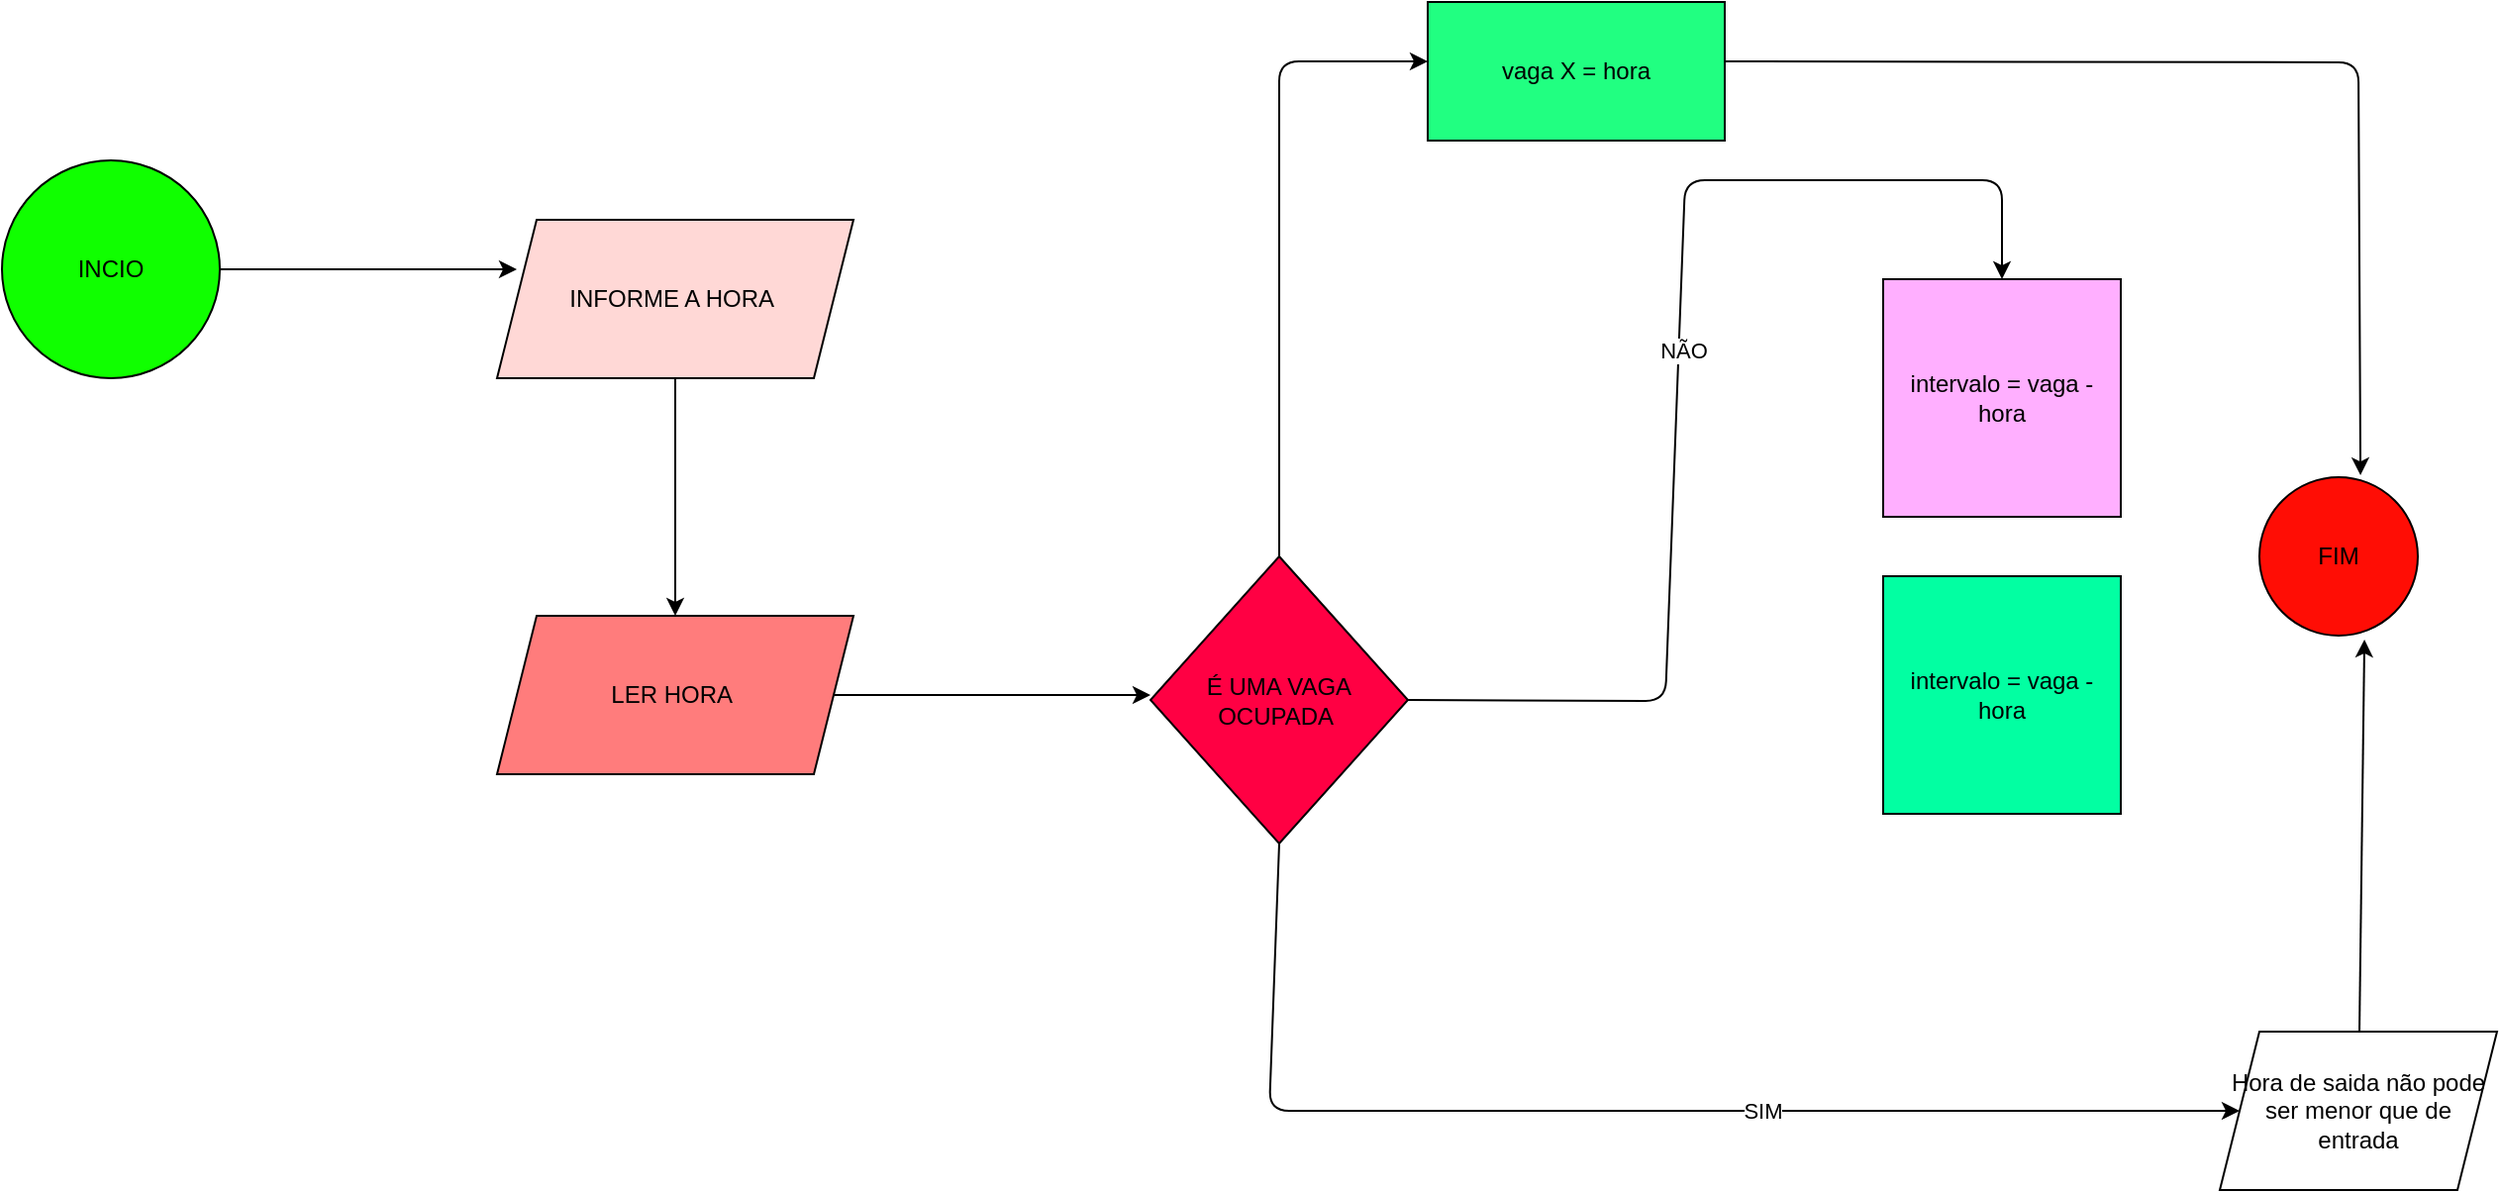 <mxfile>
    <diagram id="9VBKroJGMlykrme0yKj5" name="Página-1">
        <mxGraphModel dx="666" dy="779" grid="1" gridSize="10" guides="1" tooltips="1" connect="1" arrows="1" fold="1" page="1" pageScale="1" pageWidth="827" pageHeight="1169" math="0" shadow="0">
            <root>
                <mxCell id="0"/>
                <mxCell id="1" parent="0"/>
                <mxCell id="3" style="edgeStyle=none;html=1;" edge="1" parent="1" source="2">
                    <mxGeometry relative="1" as="geometry">
                        <mxPoint x="370" y="175" as="targetPoint"/>
                    </mxGeometry>
                </mxCell>
                <mxCell id="2" value="INCIO" style="ellipse;whiteSpace=wrap;html=1;aspect=fixed;fillColor=#10FF00;" vertex="1" parent="1">
                    <mxGeometry x="110" y="120" width="110" height="110" as="geometry"/>
                </mxCell>
                <mxCell id="5" style="edgeStyle=none;html=1;" edge="1" parent="1" source="4">
                    <mxGeometry relative="1" as="geometry">
                        <mxPoint x="450" y="350" as="targetPoint"/>
                    </mxGeometry>
                </mxCell>
                <mxCell id="4" value="INFORME A HORA&amp;nbsp;" style="shape=parallelogram;perimeter=parallelogramPerimeter;whiteSpace=wrap;html=1;fixedSize=1;fillColor=#FFD8D6;" vertex="1" parent="1">
                    <mxGeometry x="360" y="150" width="180" height="80" as="geometry"/>
                </mxCell>
                <mxCell id="8" style="edgeStyle=none;html=1;exitX=1;exitY=0.5;exitDx=0;exitDy=0;" edge="1" parent="1" source="6">
                    <mxGeometry relative="1" as="geometry">
                        <mxPoint x="690" y="390" as="targetPoint"/>
                    </mxGeometry>
                </mxCell>
                <mxCell id="6" value="LER HORA&amp;nbsp;" style="shape=parallelogram;perimeter=parallelogramPerimeter;whiteSpace=wrap;html=1;fixedSize=1;fillColor=#FF7C7C;" vertex="1" parent="1">
                    <mxGeometry x="360" y="350" width="180" height="80" as="geometry"/>
                </mxCell>
                <mxCell id="12" style="edgeStyle=none;html=1;" edge="1" parent="1" source="9">
                    <mxGeometry relative="1" as="geometry">
                        <mxPoint x="830" y="70" as="targetPoint"/>
                        <Array as="points">
                            <mxPoint x="755" y="70"/>
                        </Array>
                    </mxGeometry>
                </mxCell>
                <mxCell id="13" style="edgeStyle=none;html=1;exitX=0.5;exitY=1;exitDx=0;exitDy=0;" edge="1" parent="1" source="9">
                    <mxGeometry relative="1" as="geometry">
                        <mxPoint x="1240" y="600" as="targetPoint"/>
                        <Array as="points">
                            <mxPoint x="750" y="600"/>
                        </Array>
                    </mxGeometry>
                </mxCell>
                <mxCell id="29" value="SIM" style="edgeLabel;html=1;align=center;verticalAlign=middle;resizable=0;points=[];" vertex="1" connectable="0" parent="13">
                    <mxGeometry x="0.229" relative="1" as="geometry">
                        <mxPoint as="offset"/>
                    </mxGeometry>
                </mxCell>
                <mxCell id="25" style="edgeStyle=none;html=1;exitX=1;exitY=0.5;exitDx=0;exitDy=0;entryX=0.5;entryY=0;entryDx=0;entryDy=0;" edge="1" parent="1" source="9" target="14">
                    <mxGeometry relative="1" as="geometry">
                        <mxPoint x="1120" y="130" as="targetPoint"/>
                        <Array as="points">
                            <mxPoint x="950" y="393"/>
                            <mxPoint x="960" y="130"/>
                            <mxPoint x="990" y="130"/>
                            <mxPoint x="1120" y="130"/>
                        </Array>
                    </mxGeometry>
                </mxCell>
                <mxCell id="28" value="NÃO" style="edgeLabel;html=1;align=center;verticalAlign=middle;resizable=0;points=[];" vertex="1" connectable="0" parent="25">
                    <mxGeometry x="0.019" y="-2" relative="1" as="geometry">
                        <mxPoint as="offset"/>
                    </mxGeometry>
                </mxCell>
                <mxCell id="9" value="É UMA VAGA OCUPADA&amp;nbsp;" style="rhombus;whiteSpace=wrap;html=1;fillColor=#FF0043;" vertex="1" parent="1">
                    <mxGeometry x="690" y="320" width="130" height="145" as="geometry"/>
                </mxCell>
                <mxCell id="18" style="edgeStyle=none;html=1;exitX=1;exitY=0.5;exitDx=0;exitDy=0;entryX=0.638;entryY=-0.012;entryDx=0;entryDy=0;entryPerimeter=0;" edge="1" parent="1" target="19">
                    <mxGeometry relative="1" as="geometry">
                        <mxPoint x="1300" y="500" as="targetPoint"/>
                        <mxPoint x="980" y="70" as="sourcePoint"/>
                        <Array as="points">
                            <mxPoint x="1300" y="70.5"/>
                        </Array>
                    </mxGeometry>
                </mxCell>
                <mxCell id="11" value="vaga X = hora" style="whiteSpace=wrap;html=1;fillColor=#21FF81;" vertex="1" parent="1">
                    <mxGeometry x="830" y="40" width="150" height="70" as="geometry"/>
                </mxCell>
                <mxCell id="14" value="intervalo = vaga - hora" style="whiteSpace=wrap;html=1;aspect=fixed;fillColor=#FFAFFF;" vertex="1" parent="1">
                    <mxGeometry x="1060" y="180" width="120" height="120" as="geometry"/>
                </mxCell>
                <mxCell id="15" value="intervalo = vaga - hora" style="whiteSpace=wrap;html=1;aspect=fixed;fillColor=#02FFA2;" vertex="1" parent="1">
                    <mxGeometry x="1060" y="330" width="120" height="120" as="geometry"/>
                </mxCell>
                <mxCell id="19" value="FIM" style="ellipse;whiteSpace=wrap;html=1;aspect=fixed;fillColor=#FF0D05;" vertex="1" parent="1">
                    <mxGeometry x="1250" y="280" width="80" height="80" as="geometry"/>
                </mxCell>
                <mxCell id="26" value="&lt;span data-teams=&quot;true&quot;&gt;Hora de saida não pode ser menor que de entrada&lt;/span&gt;" style="shape=parallelogram;perimeter=parallelogramPerimeter;whiteSpace=wrap;html=1;fixedSize=1;" vertex="1" parent="1">
                    <mxGeometry x="1230" y="560" width="140" height="80" as="geometry"/>
                </mxCell>
                <mxCell id="27" style="edgeStyle=none;html=1;entryX=0.663;entryY=1.025;entryDx=0;entryDy=0;entryPerimeter=0;" edge="1" parent="1" source="26" target="19">
                    <mxGeometry relative="1" as="geometry"/>
                </mxCell>
            </root>
        </mxGraphModel>
    </diagram>
</mxfile>